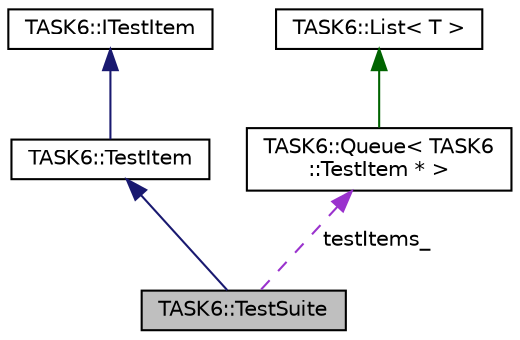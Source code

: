 digraph "TASK6::TestSuite"
{
 // LATEX_PDF_SIZE
  edge [fontname="Helvetica",fontsize="10",labelfontname="Helvetica",labelfontsize="10"];
  node [fontname="Helvetica",fontsize="10",shape=record];
  Node1 [label="TASK6::TestSuite",height=0.2,width=0.4,color="black", fillcolor="grey75", style="filled", fontcolor="black",tooltip="This class implements a test suite for unit testing."];
  Node2 -> Node1 [dir="back",color="midnightblue",fontsize="10",style="solid",fontname="Helvetica"];
  Node2 [label="TASK6::TestItem",height=0.2,width=0.4,color="black", fillcolor="white", style="filled",URL="$df/d22/classTASK6_1_1TestItem.html",tooltip="Implementation of the core functions for all derived classes of the unit test framework."];
  Node3 -> Node2 [dir="back",color="midnightblue",fontsize="10",style="solid",fontname="Helvetica"];
  Node3 [label="TASK6::ITestItem",height=0.2,width=0.4,color="black", fillcolor="white", style="filled",URL="$d4/dff/classTASK6_1_1ITestItem.html",tooltip="Interface class of unit testing classes. In general a test item conaitns either a a specific test or ..."];
  Node4 -> Node1 [dir="back",color="darkorchid3",fontsize="10",style="dashed",label=" testItems_" ,fontname="Helvetica"];
  Node4 [label="TASK6::Queue\< TASK6\l::TestItem * \>",height=0.2,width=0.4,color="black", fillcolor="white", style="filled",URL="$db/d12/classTASK6_1_1Queue.html",tooltip=" "];
  Node5 -> Node4 [dir="back",color="darkgreen",fontsize="10",style="solid",fontname="Helvetica"];
  Node5 [label="TASK6::List\< T \>",height=0.2,width=0.4,color="black", fillcolor="white", style="filled",URL="$db/da7/classTASK6_1_1List.html",tooltip="A template class definition. The class contains the start and end element of the list...."];
}
